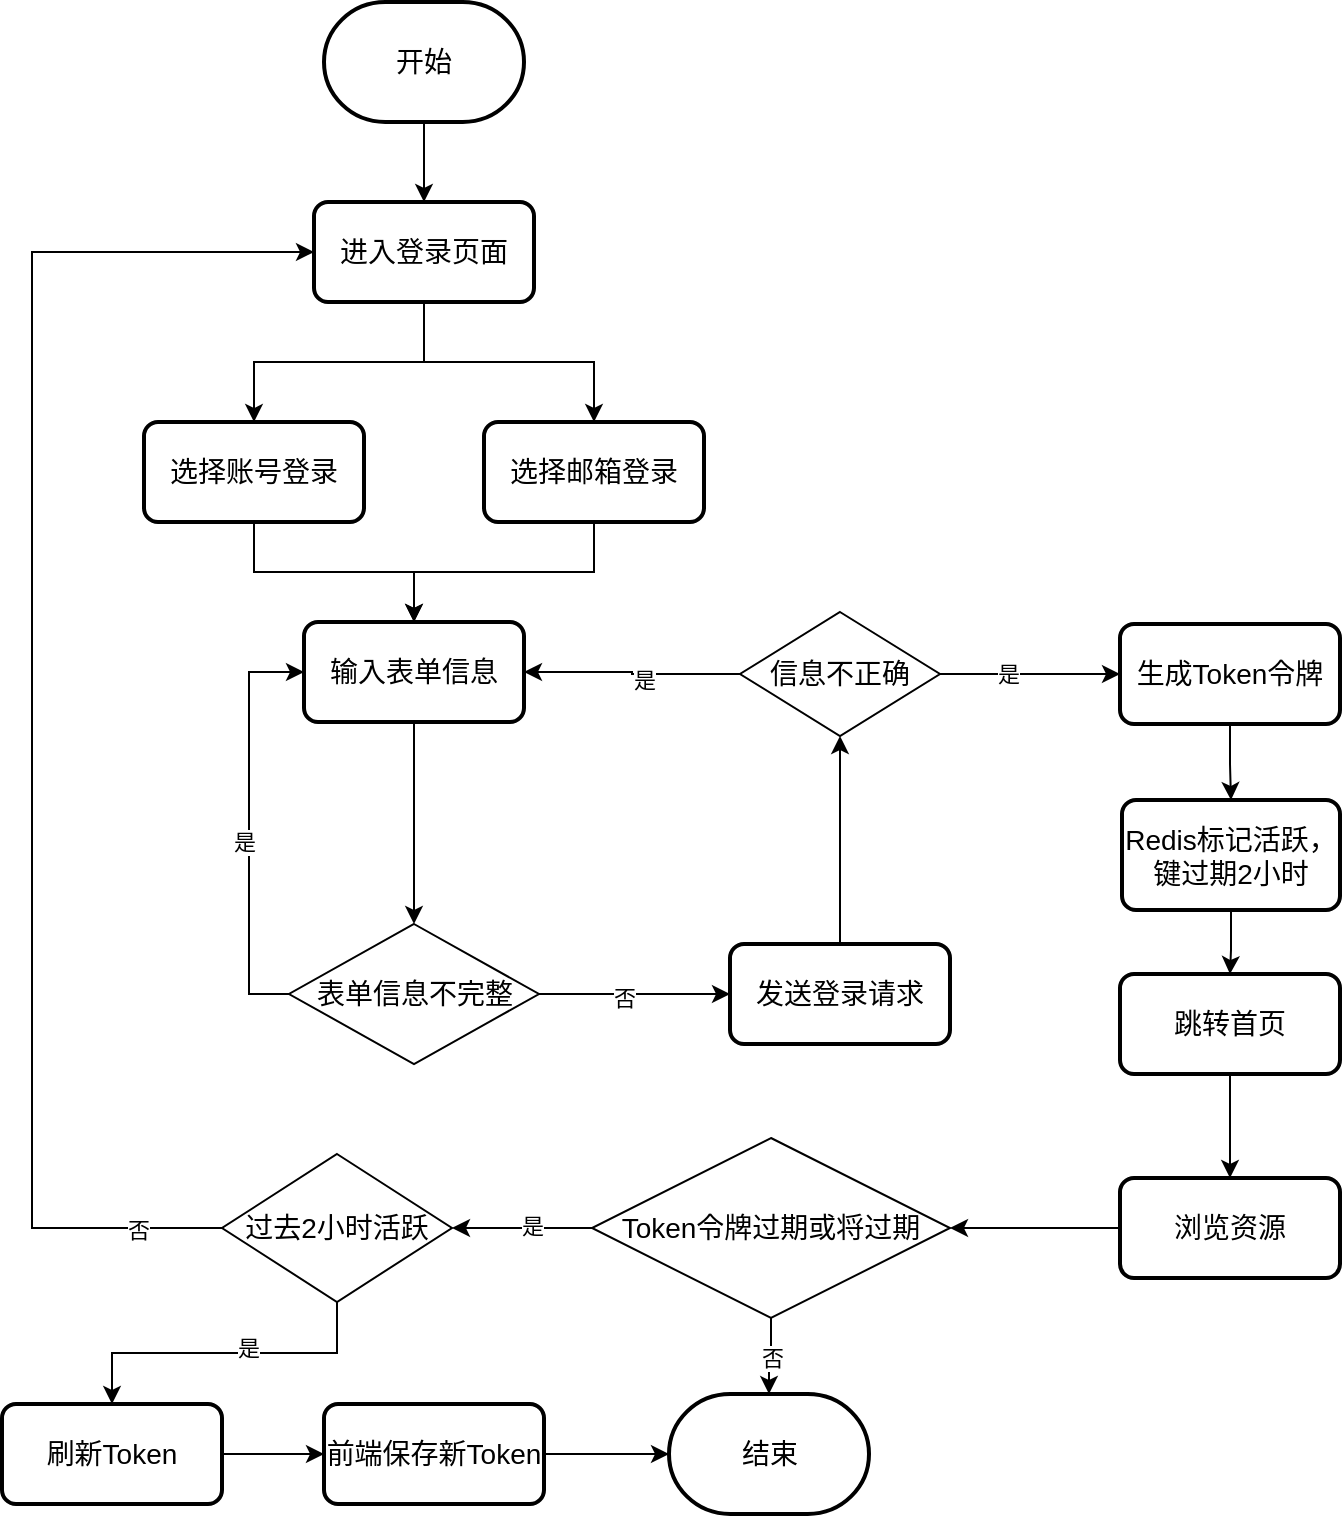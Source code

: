 <mxfile version="24.3.1" type="github">
  <diagram id="C5RBs43oDa-KdzZeNtuy" name="Page-1">
    <mxGraphModel dx="996" dy="586" grid="0" gridSize="10" guides="1" tooltips="1" connect="1" arrows="1" fold="1" page="0" pageScale="1" pageWidth="827" pageHeight="1169" math="0" shadow="0">
      <root>
        <mxCell id="WIyWlLk6GJQsqaUBKTNV-0" />
        <mxCell id="WIyWlLk6GJQsqaUBKTNV-1" parent="WIyWlLk6GJQsqaUBKTNV-0" />
        <mxCell id="XuxHq6wzzKLZJeJ8kYIK-9" value="" style="edgeStyle=orthogonalEdgeStyle;rounded=0;orthogonalLoop=1;jettySize=auto;html=1;" edge="1" parent="WIyWlLk6GJQsqaUBKTNV-1" source="XuxHq6wzzKLZJeJ8kYIK-3" target="XuxHq6wzzKLZJeJ8kYIK-8">
          <mxGeometry relative="1" as="geometry" />
        </mxCell>
        <mxCell id="XuxHq6wzzKLZJeJ8kYIK-3" value="开始" style="strokeWidth=2;html=1;shape=mxgraph.flowchart.terminator;whiteSpace=wrap;fontSize=14;" vertex="1" parent="WIyWlLk6GJQsqaUBKTNV-1">
          <mxGeometry x="270" y="20" width="100" height="60" as="geometry" />
        </mxCell>
        <mxCell id="XuxHq6wzzKLZJeJ8kYIK-21" value="" style="edgeStyle=orthogonalEdgeStyle;rounded=0;orthogonalLoop=1;jettySize=auto;html=1;" edge="1" parent="WIyWlLk6GJQsqaUBKTNV-1" source="XuxHq6wzzKLZJeJ8kYIK-4" target="XuxHq6wzzKLZJeJ8kYIK-20">
          <mxGeometry relative="1" as="geometry" />
        </mxCell>
        <mxCell id="XuxHq6wzzKLZJeJ8kYIK-22" value="否" style="edgeLabel;html=1;align=center;verticalAlign=middle;resizable=0;points=[];" vertex="1" connectable="0" parent="XuxHq6wzzKLZJeJ8kYIK-21">
          <mxGeometry x="-0.11" y="-2" relative="1" as="geometry">
            <mxPoint as="offset" />
          </mxGeometry>
        </mxCell>
        <mxCell id="XuxHq6wzzKLZJeJ8kYIK-30" style="edgeStyle=orthogonalEdgeStyle;rounded=0;orthogonalLoop=1;jettySize=auto;html=1;entryX=0;entryY=0.5;entryDx=0;entryDy=0;exitX=0;exitY=0.5;exitDx=0;exitDy=0;" edge="1" parent="WIyWlLk6GJQsqaUBKTNV-1" source="XuxHq6wzzKLZJeJ8kYIK-4" target="XuxHq6wzzKLZJeJ8kYIK-14">
          <mxGeometry relative="1" as="geometry" />
        </mxCell>
        <mxCell id="XuxHq6wzzKLZJeJ8kYIK-31" value="是" style="edgeLabel;html=1;align=center;verticalAlign=middle;resizable=0;points=[];" vertex="1" connectable="0" parent="XuxHq6wzzKLZJeJ8kYIK-30">
          <mxGeometry x="-0.079" y="3" relative="1" as="geometry">
            <mxPoint as="offset" />
          </mxGeometry>
        </mxCell>
        <mxCell id="XuxHq6wzzKLZJeJ8kYIK-4" value="表单信息不完整" style="shape=rhombus;perimeter=rhombusPerimeter;whiteSpace=wrap;html=1;align=center;fontSize=14;" vertex="1" parent="WIyWlLk6GJQsqaUBKTNV-1">
          <mxGeometry x="252.5" y="481" width="125" height="70" as="geometry" />
        </mxCell>
        <mxCell id="XuxHq6wzzKLZJeJ8kYIK-7" value="结束" style="strokeWidth=2;html=1;shape=mxgraph.flowchart.terminator;whiteSpace=wrap;fontSize=14;" vertex="1" parent="WIyWlLk6GJQsqaUBKTNV-1">
          <mxGeometry x="442.5" y="716" width="100" height="60" as="geometry" />
        </mxCell>
        <mxCell id="XuxHq6wzzKLZJeJ8kYIK-12" style="edgeStyle=orthogonalEdgeStyle;rounded=0;orthogonalLoop=1;jettySize=auto;html=1;" edge="1" parent="WIyWlLk6GJQsqaUBKTNV-1" source="XuxHq6wzzKLZJeJ8kYIK-8" target="XuxHq6wzzKLZJeJ8kYIK-10">
          <mxGeometry relative="1" as="geometry" />
        </mxCell>
        <mxCell id="XuxHq6wzzKLZJeJ8kYIK-13" style="edgeStyle=orthogonalEdgeStyle;rounded=0;orthogonalLoop=1;jettySize=auto;html=1;entryX=0.5;entryY=0;entryDx=0;entryDy=0;" edge="1" parent="WIyWlLk6GJQsqaUBKTNV-1" source="XuxHq6wzzKLZJeJ8kYIK-8" target="XuxHq6wzzKLZJeJ8kYIK-11">
          <mxGeometry relative="1" as="geometry" />
        </mxCell>
        <mxCell id="XuxHq6wzzKLZJeJ8kYIK-8" value="进入登录页面" style="rounded=1;whiteSpace=wrap;html=1;absoluteArcSize=1;arcSize=14;strokeWidth=2;fontSize=14;" vertex="1" parent="WIyWlLk6GJQsqaUBKTNV-1">
          <mxGeometry x="265" y="120" width="110" height="50" as="geometry" />
        </mxCell>
        <mxCell id="XuxHq6wzzKLZJeJ8kYIK-17" style="edgeStyle=orthogonalEdgeStyle;rounded=0;orthogonalLoop=1;jettySize=auto;html=1;exitX=0.5;exitY=1;exitDx=0;exitDy=0;" edge="1" parent="WIyWlLk6GJQsqaUBKTNV-1" source="XuxHq6wzzKLZJeJ8kYIK-10" target="XuxHq6wzzKLZJeJ8kYIK-14">
          <mxGeometry relative="1" as="geometry" />
        </mxCell>
        <mxCell id="XuxHq6wzzKLZJeJ8kYIK-10" value="选择账号登录" style="rounded=1;whiteSpace=wrap;html=1;absoluteArcSize=1;arcSize=14;strokeWidth=2;fontSize=14;" vertex="1" parent="WIyWlLk6GJQsqaUBKTNV-1">
          <mxGeometry x="180" y="230" width="110" height="50" as="geometry" />
        </mxCell>
        <mxCell id="XuxHq6wzzKLZJeJ8kYIK-19" style="edgeStyle=orthogonalEdgeStyle;rounded=0;orthogonalLoop=1;jettySize=auto;html=1;entryX=0.5;entryY=0;entryDx=0;entryDy=0;" edge="1" parent="WIyWlLk6GJQsqaUBKTNV-1" source="XuxHq6wzzKLZJeJ8kYIK-11" target="XuxHq6wzzKLZJeJ8kYIK-14">
          <mxGeometry relative="1" as="geometry" />
        </mxCell>
        <mxCell id="XuxHq6wzzKLZJeJ8kYIK-11" value="选择邮箱登录" style="rounded=1;whiteSpace=wrap;html=1;absoluteArcSize=1;arcSize=14;strokeWidth=2;fontSize=14;" vertex="1" parent="WIyWlLk6GJQsqaUBKTNV-1">
          <mxGeometry x="350" y="230" width="110" height="50" as="geometry" />
        </mxCell>
        <mxCell id="XuxHq6wzzKLZJeJ8kYIK-28" style="edgeStyle=orthogonalEdgeStyle;rounded=0;orthogonalLoop=1;jettySize=auto;html=1;exitX=0.5;exitY=1;exitDx=0;exitDy=0;entryX=0.5;entryY=0;entryDx=0;entryDy=0;" edge="1" parent="WIyWlLk6GJQsqaUBKTNV-1" source="XuxHq6wzzKLZJeJ8kYIK-14" target="XuxHq6wzzKLZJeJ8kYIK-4">
          <mxGeometry relative="1" as="geometry" />
        </mxCell>
        <mxCell id="XuxHq6wzzKLZJeJ8kYIK-14" value="输入表单信息" style="rounded=1;whiteSpace=wrap;html=1;absoluteArcSize=1;arcSize=14;strokeWidth=2;fontSize=14;" vertex="1" parent="WIyWlLk6GJQsqaUBKTNV-1">
          <mxGeometry x="260" y="330" width="110" height="50" as="geometry" />
        </mxCell>
        <mxCell id="XuxHq6wzzKLZJeJ8kYIK-24" value="" style="edgeStyle=orthogonalEdgeStyle;rounded=0;orthogonalLoop=1;jettySize=auto;html=1;" edge="1" parent="WIyWlLk6GJQsqaUBKTNV-1" source="XuxHq6wzzKLZJeJ8kYIK-20" target="XuxHq6wzzKLZJeJ8kYIK-23">
          <mxGeometry relative="1" as="geometry" />
        </mxCell>
        <mxCell id="XuxHq6wzzKLZJeJ8kYIK-20" value="发送登录请求" style="rounded=1;whiteSpace=wrap;html=1;absoluteArcSize=1;arcSize=14;strokeWidth=2;fontSize=14;" vertex="1" parent="WIyWlLk6GJQsqaUBKTNV-1">
          <mxGeometry x="473" y="491" width="110" height="50" as="geometry" />
        </mxCell>
        <mxCell id="XuxHq6wzzKLZJeJ8kYIK-25" style="edgeStyle=orthogonalEdgeStyle;rounded=0;orthogonalLoop=1;jettySize=auto;html=1;entryX=1;entryY=0.5;entryDx=0;entryDy=0;" edge="1" parent="WIyWlLk6GJQsqaUBKTNV-1" source="XuxHq6wzzKLZJeJ8kYIK-23" target="XuxHq6wzzKLZJeJ8kYIK-14">
          <mxGeometry relative="1" as="geometry" />
        </mxCell>
        <mxCell id="XuxHq6wzzKLZJeJ8kYIK-26" value="是" style="edgeLabel;html=1;align=center;verticalAlign=middle;resizable=0;points=[];" vertex="1" connectable="0" parent="XuxHq6wzzKLZJeJ8kYIK-25">
          <mxGeometry x="-0.122" y="3" relative="1" as="geometry">
            <mxPoint as="offset" />
          </mxGeometry>
        </mxCell>
        <mxCell id="XuxHq6wzzKLZJeJ8kYIK-32" value="" style="edgeStyle=orthogonalEdgeStyle;rounded=0;orthogonalLoop=1;jettySize=auto;html=1;" edge="1" parent="WIyWlLk6GJQsqaUBKTNV-1" source="XuxHq6wzzKLZJeJ8kYIK-23" target="XuxHq6wzzKLZJeJ8kYIK-27">
          <mxGeometry relative="1" as="geometry" />
        </mxCell>
        <mxCell id="XuxHq6wzzKLZJeJ8kYIK-33" value="是" style="edgeLabel;html=1;align=center;verticalAlign=middle;resizable=0;points=[];" vertex="1" connectable="0" parent="XuxHq6wzzKLZJeJ8kYIK-32">
          <mxGeometry x="-0.249" relative="1" as="geometry">
            <mxPoint as="offset" />
          </mxGeometry>
        </mxCell>
        <mxCell id="XuxHq6wzzKLZJeJ8kYIK-23" value="信息不正确" style="shape=rhombus;perimeter=rhombusPerimeter;whiteSpace=wrap;html=1;align=center;fontSize=14;" vertex="1" parent="WIyWlLk6GJQsqaUBKTNV-1">
          <mxGeometry x="478" y="325" width="100" height="62" as="geometry" />
        </mxCell>
        <mxCell id="XuxHq6wzzKLZJeJ8kYIK-35" value="" style="edgeStyle=orthogonalEdgeStyle;rounded=0;orthogonalLoop=1;jettySize=auto;html=1;" edge="1" parent="WIyWlLk6GJQsqaUBKTNV-1" source="XuxHq6wzzKLZJeJ8kYIK-27" target="XuxHq6wzzKLZJeJ8kYIK-34">
          <mxGeometry relative="1" as="geometry" />
        </mxCell>
        <mxCell id="XuxHq6wzzKLZJeJ8kYIK-27" value="生成Token令牌" style="rounded=1;whiteSpace=wrap;html=1;absoluteArcSize=1;arcSize=14;strokeWidth=2;fontSize=14;" vertex="1" parent="WIyWlLk6GJQsqaUBKTNV-1">
          <mxGeometry x="668" y="331" width="110" height="50" as="geometry" />
        </mxCell>
        <mxCell id="XuxHq6wzzKLZJeJ8kYIK-37" value="" style="edgeStyle=orthogonalEdgeStyle;rounded=0;orthogonalLoop=1;jettySize=auto;html=1;" edge="1" parent="WIyWlLk6GJQsqaUBKTNV-1" source="XuxHq6wzzKLZJeJ8kYIK-34" target="XuxHq6wzzKLZJeJ8kYIK-36">
          <mxGeometry relative="1" as="geometry" />
        </mxCell>
        <mxCell id="XuxHq6wzzKLZJeJ8kYIK-34" value="Redis标记活跃，键过期2小时" style="rounded=1;whiteSpace=wrap;html=1;absoluteArcSize=1;arcSize=14;strokeWidth=2;fontSize=14;" vertex="1" parent="WIyWlLk6GJQsqaUBKTNV-1">
          <mxGeometry x="669" y="419" width="109" height="55" as="geometry" />
        </mxCell>
        <mxCell id="XuxHq6wzzKLZJeJ8kYIK-49" value="" style="edgeStyle=orthogonalEdgeStyle;rounded=0;orthogonalLoop=1;jettySize=auto;html=1;" edge="1" parent="WIyWlLk6GJQsqaUBKTNV-1" source="XuxHq6wzzKLZJeJ8kYIK-36" target="XuxHq6wzzKLZJeJ8kYIK-48">
          <mxGeometry relative="1" as="geometry" />
        </mxCell>
        <mxCell id="XuxHq6wzzKLZJeJ8kYIK-36" value="跳转首页" style="rounded=1;whiteSpace=wrap;html=1;absoluteArcSize=1;arcSize=14;strokeWidth=2;fontSize=14;" vertex="1" parent="WIyWlLk6GJQsqaUBKTNV-1">
          <mxGeometry x="668" y="506" width="110" height="50" as="geometry" />
        </mxCell>
        <mxCell id="XuxHq6wzzKLZJeJ8kYIK-55" value="" style="edgeStyle=orthogonalEdgeStyle;rounded=0;orthogonalLoop=1;jettySize=auto;html=1;" edge="1" parent="WIyWlLk6GJQsqaUBKTNV-1" source="XuxHq6wzzKLZJeJ8kYIK-47" target="XuxHq6wzzKLZJeJ8kYIK-53">
          <mxGeometry relative="1" as="geometry" />
        </mxCell>
        <mxCell id="XuxHq6wzzKLZJeJ8kYIK-56" value="是" style="edgeLabel;html=1;align=center;verticalAlign=middle;resizable=0;points=[];" vertex="1" connectable="0" parent="XuxHq6wzzKLZJeJ8kYIK-55">
          <mxGeometry x="-0.138" y="-1" relative="1" as="geometry">
            <mxPoint as="offset" />
          </mxGeometry>
        </mxCell>
        <mxCell id="XuxHq6wzzKLZJeJ8kYIK-63" value="否" style="edgeStyle=orthogonalEdgeStyle;rounded=0;orthogonalLoop=1;jettySize=auto;html=1;entryX=0.5;entryY=0;entryDx=0;entryDy=0;entryPerimeter=0;" edge="1" parent="WIyWlLk6GJQsqaUBKTNV-1" source="XuxHq6wzzKLZJeJ8kYIK-47" target="XuxHq6wzzKLZJeJ8kYIK-7">
          <mxGeometry relative="1" as="geometry">
            <mxPoint x="494" y="748" as="targetPoint" />
          </mxGeometry>
        </mxCell>
        <mxCell id="XuxHq6wzzKLZJeJ8kYIK-47" value="Token令牌过期或将过期" style="shape=rhombus;perimeter=rhombusPerimeter;whiteSpace=wrap;html=1;align=center;fontSize=14;" vertex="1" parent="WIyWlLk6GJQsqaUBKTNV-1">
          <mxGeometry x="404" y="588" width="179" height="90" as="geometry" />
        </mxCell>
        <mxCell id="XuxHq6wzzKLZJeJ8kYIK-50" value="" style="edgeStyle=orthogonalEdgeStyle;rounded=0;orthogonalLoop=1;jettySize=auto;html=1;" edge="1" parent="WIyWlLk6GJQsqaUBKTNV-1" source="XuxHq6wzzKLZJeJ8kYIK-48" target="XuxHq6wzzKLZJeJ8kYIK-47">
          <mxGeometry relative="1" as="geometry" />
        </mxCell>
        <mxCell id="XuxHq6wzzKLZJeJ8kYIK-48" value="浏览资源" style="rounded=1;whiteSpace=wrap;html=1;absoluteArcSize=1;arcSize=14;strokeWidth=2;fontSize=14;" vertex="1" parent="WIyWlLk6GJQsqaUBKTNV-1">
          <mxGeometry x="668" y="608" width="110" height="50" as="geometry" />
        </mxCell>
        <mxCell id="XuxHq6wzzKLZJeJ8kYIK-57" style="edgeStyle=orthogonalEdgeStyle;rounded=0;orthogonalLoop=1;jettySize=auto;html=1;entryX=0;entryY=0.5;entryDx=0;entryDy=0;exitX=0;exitY=0.5;exitDx=0;exitDy=0;" edge="1" parent="WIyWlLk6GJQsqaUBKTNV-1" source="XuxHq6wzzKLZJeJ8kYIK-53" target="XuxHq6wzzKLZJeJ8kYIK-8">
          <mxGeometry relative="1" as="geometry">
            <Array as="points">
              <mxPoint x="124" y="633" />
              <mxPoint x="124" y="145" />
            </Array>
          </mxGeometry>
        </mxCell>
        <mxCell id="XuxHq6wzzKLZJeJ8kYIK-58" value="否" style="edgeLabel;html=1;align=center;verticalAlign=middle;resizable=0;points=[];" vertex="1" connectable="0" parent="XuxHq6wzzKLZJeJ8kYIK-57">
          <mxGeometry x="-0.883" y="1" relative="1" as="geometry">
            <mxPoint as="offset" />
          </mxGeometry>
        </mxCell>
        <mxCell id="XuxHq6wzzKLZJeJ8kYIK-60" value="" style="edgeStyle=orthogonalEdgeStyle;rounded=0;orthogonalLoop=1;jettySize=auto;html=1;" edge="1" parent="WIyWlLk6GJQsqaUBKTNV-1" source="XuxHq6wzzKLZJeJ8kYIK-53" target="XuxHq6wzzKLZJeJ8kYIK-59">
          <mxGeometry relative="1" as="geometry" />
        </mxCell>
        <mxCell id="XuxHq6wzzKLZJeJ8kYIK-61" value="是" style="edgeLabel;html=1;align=center;verticalAlign=middle;resizable=0;points=[];" vertex="1" connectable="0" parent="XuxHq6wzzKLZJeJ8kYIK-60">
          <mxGeometry x="-0.14" y="-3" relative="1" as="geometry">
            <mxPoint as="offset" />
          </mxGeometry>
        </mxCell>
        <mxCell id="XuxHq6wzzKLZJeJ8kYIK-53" value="过去2小时活跃" style="shape=rhombus;perimeter=rhombusPerimeter;whiteSpace=wrap;html=1;align=center;fontSize=14;" vertex="1" parent="WIyWlLk6GJQsqaUBKTNV-1">
          <mxGeometry x="219" y="596" width="115" height="74" as="geometry" />
        </mxCell>
        <mxCell id="XuxHq6wzzKLZJeJ8kYIK-67" value="" style="edgeStyle=orthogonalEdgeStyle;rounded=0;orthogonalLoop=1;jettySize=auto;html=1;" edge="1" parent="WIyWlLk6GJQsqaUBKTNV-1" source="XuxHq6wzzKLZJeJ8kYIK-59" target="XuxHq6wzzKLZJeJ8kYIK-65">
          <mxGeometry relative="1" as="geometry" />
        </mxCell>
        <mxCell id="XuxHq6wzzKLZJeJ8kYIK-59" value="刷新Token" style="rounded=1;whiteSpace=wrap;html=1;absoluteArcSize=1;arcSize=14;strokeWidth=2;fontSize=14;" vertex="1" parent="WIyWlLk6GJQsqaUBKTNV-1">
          <mxGeometry x="109" y="721" width="110" height="50" as="geometry" />
        </mxCell>
        <mxCell id="XuxHq6wzzKLZJeJ8kYIK-66" value="" style="edgeStyle=orthogonalEdgeStyle;rounded=0;orthogonalLoop=1;jettySize=auto;html=1;" edge="1" parent="WIyWlLk6GJQsqaUBKTNV-1" source="XuxHq6wzzKLZJeJ8kYIK-65" target="XuxHq6wzzKLZJeJ8kYIK-7">
          <mxGeometry relative="1" as="geometry" />
        </mxCell>
        <mxCell id="XuxHq6wzzKLZJeJ8kYIK-65" value="前端保存新Token" style="rounded=1;whiteSpace=wrap;html=1;absoluteArcSize=1;arcSize=14;strokeWidth=2;fontSize=14;" vertex="1" parent="WIyWlLk6GJQsqaUBKTNV-1">
          <mxGeometry x="270" y="721" width="110" height="50" as="geometry" />
        </mxCell>
      </root>
    </mxGraphModel>
  </diagram>
</mxfile>

